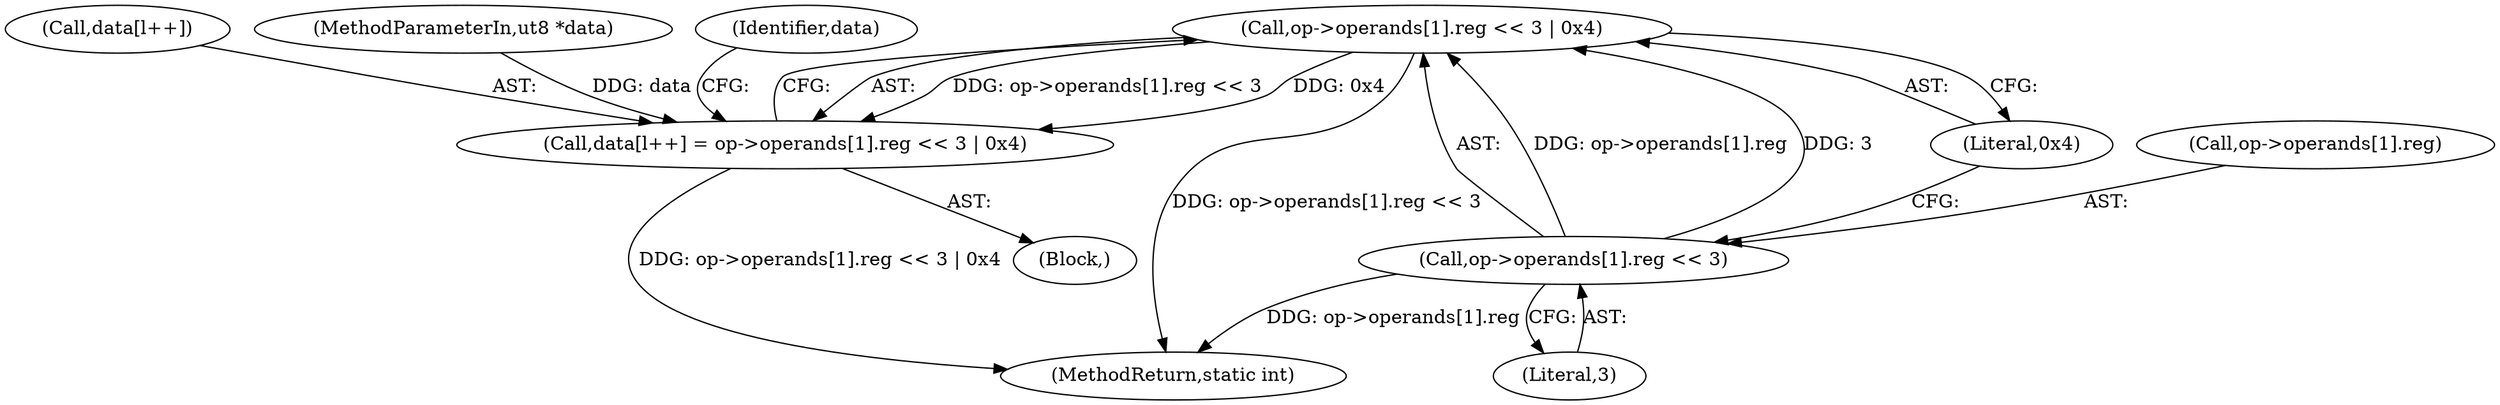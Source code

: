 digraph "0_radare2_f17bfd9f1da05f30f23a4dd05e9d2363e1406948@API" {
"1001830" [label="(Call,op->operands[1].reg << 3 | 0x4)"];
"1001831" [label="(Call,op->operands[1].reg << 3)"];
"1001825" [label="(Call,data[l++] = op->operands[1].reg << 3 | 0x4)"];
"1003220" [label="(MethodReturn,static int)"];
"1001830" [label="(Call,op->operands[1].reg << 3 | 0x4)"];
"1001832" [label="(Call,op->operands[1].reg)"];
"1001824" [label="(Block,)"];
"1001826" [label="(Call,data[l++])"];
"1001825" [label="(Call,data[l++] = op->operands[1].reg << 3 | 0x4)"];
"1001839" [label="(Literal,3)"];
"1001831" [label="(Call,op->operands[1].reg << 3)"];
"1001840" [label="(Literal,0x4)"];
"1000104" [label="(MethodParameterIn,ut8 *data)"];
"1001843" [label="(Identifier,data)"];
"1001830" -> "1001825"  [label="AST: "];
"1001830" -> "1001840"  [label="CFG: "];
"1001831" -> "1001830"  [label="AST: "];
"1001840" -> "1001830"  [label="AST: "];
"1001825" -> "1001830"  [label="CFG: "];
"1001830" -> "1003220"  [label="DDG: op->operands[1].reg << 3"];
"1001830" -> "1001825"  [label="DDG: op->operands[1].reg << 3"];
"1001830" -> "1001825"  [label="DDG: 0x4"];
"1001831" -> "1001830"  [label="DDG: op->operands[1].reg"];
"1001831" -> "1001830"  [label="DDG: 3"];
"1001831" -> "1001839"  [label="CFG: "];
"1001832" -> "1001831"  [label="AST: "];
"1001839" -> "1001831"  [label="AST: "];
"1001840" -> "1001831"  [label="CFG: "];
"1001831" -> "1003220"  [label="DDG: op->operands[1].reg"];
"1001825" -> "1001824"  [label="AST: "];
"1001826" -> "1001825"  [label="AST: "];
"1001843" -> "1001825"  [label="CFG: "];
"1001825" -> "1003220"  [label="DDG: op->operands[1].reg << 3 | 0x4"];
"1000104" -> "1001825"  [label="DDG: data"];
}
